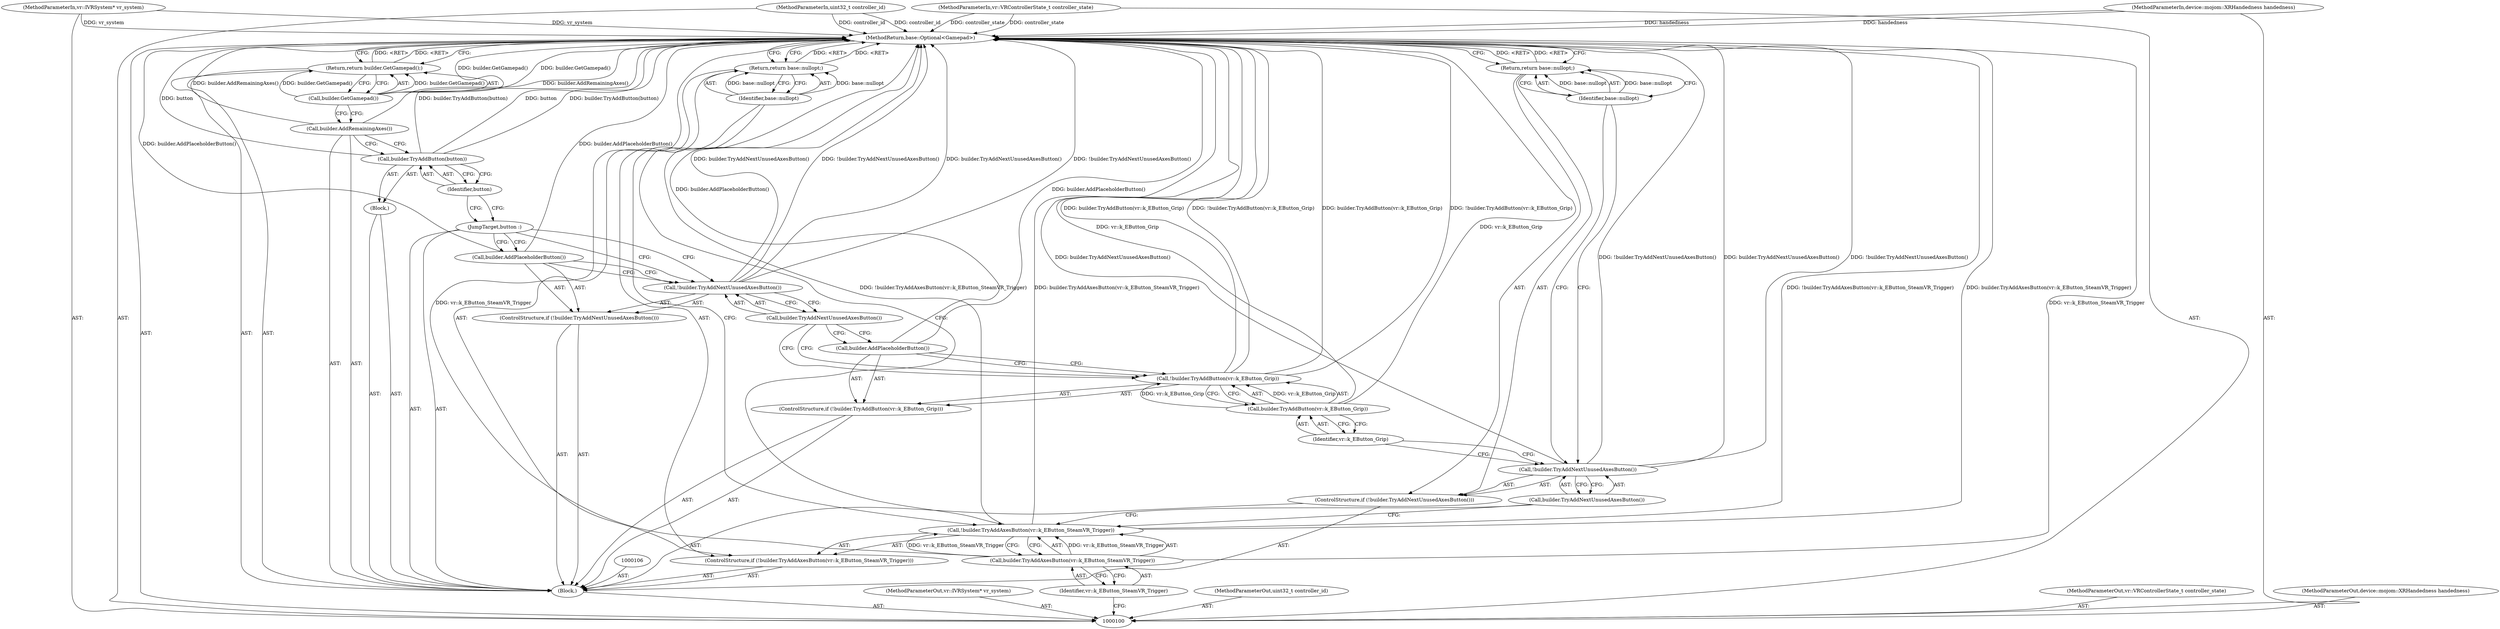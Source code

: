 digraph "1_Chrome_79708b391b2e91d63b5d009ec6202c7d7ededf93_2" {
"1000134" [label="(MethodReturn,base::Optional<Gamepad>)"];
"1000112" [label="(Identifier,base::nullopt)"];
"1000111" [label="(Return,return base::nullopt;)"];
"1000113" [label="(ControlStructure,if (!builder.TryAddNextUnusedAxesButton()))"];
"1000114" [label="(Call,!builder.TryAddNextUnusedAxesButton())"];
"1000115" [label="(Call,builder.TryAddNextUnusedAxesButton())"];
"1000117" [label="(Identifier,base::nullopt)"];
"1000116" [label="(Return,return base::nullopt;)"];
"1000118" [label="(ControlStructure,if (!builder.TryAddButton(vr::k_EButton_Grip)))"];
"1000121" [label="(Identifier,vr::k_EButton_Grip)"];
"1000119" [label="(Call,!builder.TryAddButton(vr::k_EButton_Grip))"];
"1000120" [label="(Call,builder.TryAddButton(vr::k_EButton_Grip))"];
"1000122" [label="(Call,builder.AddPlaceholderButton())"];
"1000123" [label="(ControlStructure,if (!builder.TryAddNextUnusedAxesButton()))"];
"1000124" [label="(Call,!builder.TryAddNextUnusedAxesButton())"];
"1000125" [label="(Call,builder.TryAddNextUnusedAxesButton())"];
"1000126" [label="(Call,builder.AddPlaceholderButton())"];
"1000101" [label="(MethodParameterIn,vr::IVRSystem* vr_system)"];
"1000168" [label="(MethodParameterOut,vr::IVRSystem* vr_system)"];
"1000127" [label="(JumpTarget,button :)"];
"1000128" [label="(Block,)"];
"1000130" [label="(Identifier,button)"];
"1000129" [label="(Call,builder.TryAddButton(button))"];
"1000131" [label="(Call,builder.AddRemainingAxes())"];
"1000133" [label="(Call,builder.GetGamepad())"];
"1000132" [label="(Return,return builder.GetGamepad();)"];
"1000102" [label="(MethodParameterIn,uint32_t controller_id)"];
"1000169" [label="(MethodParameterOut,uint32_t controller_id)"];
"1000103" [label="(MethodParameterIn,vr::VRControllerState_t controller_state)"];
"1000170" [label="(MethodParameterOut,vr::VRControllerState_t controller_state)"];
"1000104" [label="(MethodParameterIn,device::mojom::XRHandedness handedness)"];
"1000171" [label="(MethodParameterOut,device::mojom::XRHandedness handedness)"];
"1000105" [label="(Block,)"];
"1000107" [label="(ControlStructure,if (!builder.TryAddAxesButton(vr::k_EButton_SteamVR_Trigger)))"];
"1000110" [label="(Identifier,vr::k_EButton_SteamVR_Trigger)"];
"1000108" [label="(Call,!builder.TryAddAxesButton(vr::k_EButton_SteamVR_Trigger))"];
"1000109" [label="(Call,builder.TryAddAxesButton(vr::k_EButton_SteamVR_Trigger))"];
"1000134" -> "1000100"  [label="AST: "];
"1000134" -> "1000111"  [label="CFG: "];
"1000134" -> "1000116"  [label="CFG: "];
"1000134" -> "1000132"  [label="CFG: "];
"1000111" -> "1000134"  [label="DDG: <RET>"];
"1000124" -> "1000134"  [label="DDG: builder.TryAddNextUnusedAxesButton()"];
"1000124" -> "1000134"  [label="DDG: !builder.TryAddNextUnusedAxesButton()"];
"1000108" -> "1000134"  [label="DDG: !builder.TryAddAxesButton(vr::k_EButton_SteamVR_Trigger)"];
"1000108" -> "1000134"  [label="DDG: builder.TryAddAxesButton(vr::k_EButton_SteamVR_Trigger)"];
"1000104" -> "1000134"  [label="DDG: handedness"];
"1000114" -> "1000134"  [label="DDG: !builder.TryAddNextUnusedAxesButton()"];
"1000114" -> "1000134"  [label="DDG: builder.TryAddNextUnusedAxesButton()"];
"1000122" -> "1000134"  [label="DDG: builder.AddPlaceholderButton()"];
"1000119" -> "1000134"  [label="DDG: !builder.TryAddButton(vr::k_EButton_Grip)"];
"1000119" -> "1000134"  [label="DDG: builder.TryAddButton(vr::k_EButton_Grip)"];
"1000129" -> "1000134"  [label="DDG: button"];
"1000129" -> "1000134"  [label="DDG: builder.TryAddButton(button)"];
"1000126" -> "1000134"  [label="DDG: builder.AddPlaceholderButton()"];
"1000103" -> "1000134"  [label="DDG: controller_state"];
"1000120" -> "1000134"  [label="DDG: vr::k_EButton_Grip"];
"1000133" -> "1000134"  [label="DDG: builder.GetGamepad()"];
"1000102" -> "1000134"  [label="DDG: controller_id"];
"1000101" -> "1000134"  [label="DDG: vr_system"];
"1000109" -> "1000134"  [label="DDG: vr::k_EButton_SteamVR_Trigger"];
"1000131" -> "1000134"  [label="DDG: builder.AddRemainingAxes()"];
"1000116" -> "1000134"  [label="DDG: <RET>"];
"1000132" -> "1000134"  [label="DDG: <RET>"];
"1000112" -> "1000111"  [label="AST: "];
"1000112" -> "1000108"  [label="CFG: "];
"1000111" -> "1000112"  [label="CFG: "];
"1000112" -> "1000111"  [label="DDG: base::nullopt"];
"1000111" -> "1000107"  [label="AST: "];
"1000111" -> "1000112"  [label="CFG: "];
"1000112" -> "1000111"  [label="AST: "];
"1000134" -> "1000111"  [label="CFG: "];
"1000111" -> "1000134"  [label="DDG: <RET>"];
"1000112" -> "1000111"  [label="DDG: base::nullopt"];
"1000113" -> "1000105"  [label="AST: "];
"1000114" -> "1000113"  [label="AST: "];
"1000116" -> "1000113"  [label="AST: "];
"1000114" -> "1000113"  [label="AST: "];
"1000114" -> "1000115"  [label="CFG: "];
"1000115" -> "1000114"  [label="AST: "];
"1000117" -> "1000114"  [label="CFG: "];
"1000121" -> "1000114"  [label="CFG: "];
"1000114" -> "1000134"  [label="DDG: !builder.TryAddNextUnusedAxesButton()"];
"1000114" -> "1000134"  [label="DDG: builder.TryAddNextUnusedAxesButton()"];
"1000115" -> "1000114"  [label="AST: "];
"1000115" -> "1000108"  [label="CFG: "];
"1000114" -> "1000115"  [label="CFG: "];
"1000117" -> "1000116"  [label="AST: "];
"1000117" -> "1000114"  [label="CFG: "];
"1000116" -> "1000117"  [label="CFG: "];
"1000117" -> "1000116"  [label="DDG: base::nullopt"];
"1000116" -> "1000113"  [label="AST: "];
"1000116" -> "1000117"  [label="CFG: "];
"1000117" -> "1000116"  [label="AST: "];
"1000134" -> "1000116"  [label="CFG: "];
"1000116" -> "1000134"  [label="DDG: <RET>"];
"1000117" -> "1000116"  [label="DDG: base::nullopt"];
"1000118" -> "1000105"  [label="AST: "];
"1000119" -> "1000118"  [label="AST: "];
"1000122" -> "1000118"  [label="AST: "];
"1000121" -> "1000120"  [label="AST: "];
"1000121" -> "1000114"  [label="CFG: "];
"1000120" -> "1000121"  [label="CFG: "];
"1000119" -> "1000118"  [label="AST: "];
"1000119" -> "1000120"  [label="CFG: "];
"1000120" -> "1000119"  [label="AST: "];
"1000122" -> "1000119"  [label="CFG: "];
"1000125" -> "1000119"  [label="CFG: "];
"1000119" -> "1000134"  [label="DDG: !builder.TryAddButton(vr::k_EButton_Grip)"];
"1000119" -> "1000134"  [label="DDG: builder.TryAddButton(vr::k_EButton_Grip)"];
"1000120" -> "1000119"  [label="DDG: vr::k_EButton_Grip"];
"1000120" -> "1000119"  [label="AST: "];
"1000120" -> "1000121"  [label="CFG: "];
"1000121" -> "1000120"  [label="AST: "];
"1000119" -> "1000120"  [label="CFG: "];
"1000120" -> "1000134"  [label="DDG: vr::k_EButton_Grip"];
"1000120" -> "1000119"  [label="DDG: vr::k_EButton_Grip"];
"1000122" -> "1000118"  [label="AST: "];
"1000122" -> "1000119"  [label="CFG: "];
"1000125" -> "1000122"  [label="CFG: "];
"1000122" -> "1000134"  [label="DDG: builder.AddPlaceholderButton()"];
"1000123" -> "1000105"  [label="AST: "];
"1000124" -> "1000123"  [label="AST: "];
"1000126" -> "1000123"  [label="AST: "];
"1000124" -> "1000123"  [label="AST: "];
"1000124" -> "1000125"  [label="CFG: "];
"1000125" -> "1000124"  [label="AST: "];
"1000126" -> "1000124"  [label="CFG: "];
"1000127" -> "1000124"  [label="CFG: "];
"1000124" -> "1000134"  [label="DDG: builder.TryAddNextUnusedAxesButton()"];
"1000124" -> "1000134"  [label="DDG: !builder.TryAddNextUnusedAxesButton()"];
"1000125" -> "1000124"  [label="AST: "];
"1000125" -> "1000122"  [label="CFG: "];
"1000125" -> "1000119"  [label="CFG: "];
"1000124" -> "1000125"  [label="CFG: "];
"1000126" -> "1000123"  [label="AST: "];
"1000126" -> "1000124"  [label="CFG: "];
"1000127" -> "1000126"  [label="CFG: "];
"1000126" -> "1000134"  [label="DDG: builder.AddPlaceholderButton()"];
"1000101" -> "1000100"  [label="AST: "];
"1000101" -> "1000134"  [label="DDG: vr_system"];
"1000168" -> "1000100"  [label="AST: "];
"1000127" -> "1000105"  [label="AST: "];
"1000127" -> "1000126"  [label="CFG: "];
"1000127" -> "1000124"  [label="CFG: "];
"1000130" -> "1000127"  [label="CFG: "];
"1000128" -> "1000105"  [label="AST: "];
"1000129" -> "1000128"  [label="AST: "];
"1000130" -> "1000129"  [label="AST: "];
"1000130" -> "1000127"  [label="CFG: "];
"1000129" -> "1000130"  [label="CFG: "];
"1000129" -> "1000128"  [label="AST: "];
"1000129" -> "1000130"  [label="CFG: "];
"1000130" -> "1000129"  [label="AST: "];
"1000131" -> "1000129"  [label="CFG: "];
"1000129" -> "1000134"  [label="DDG: button"];
"1000129" -> "1000134"  [label="DDG: builder.TryAddButton(button)"];
"1000131" -> "1000105"  [label="AST: "];
"1000131" -> "1000129"  [label="CFG: "];
"1000133" -> "1000131"  [label="CFG: "];
"1000131" -> "1000134"  [label="DDG: builder.AddRemainingAxes()"];
"1000133" -> "1000132"  [label="AST: "];
"1000133" -> "1000131"  [label="CFG: "];
"1000132" -> "1000133"  [label="CFG: "];
"1000133" -> "1000134"  [label="DDG: builder.GetGamepad()"];
"1000133" -> "1000132"  [label="DDG: builder.GetGamepad()"];
"1000132" -> "1000105"  [label="AST: "];
"1000132" -> "1000133"  [label="CFG: "];
"1000133" -> "1000132"  [label="AST: "];
"1000134" -> "1000132"  [label="CFG: "];
"1000132" -> "1000134"  [label="DDG: <RET>"];
"1000133" -> "1000132"  [label="DDG: builder.GetGamepad()"];
"1000102" -> "1000100"  [label="AST: "];
"1000102" -> "1000134"  [label="DDG: controller_id"];
"1000169" -> "1000100"  [label="AST: "];
"1000103" -> "1000100"  [label="AST: "];
"1000103" -> "1000134"  [label="DDG: controller_state"];
"1000170" -> "1000100"  [label="AST: "];
"1000104" -> "1000100"  [label="AST: "];
"1000104" -> "1000134"  [label="DDG: handedness"];
"1000171" -> "1000100"  [label="AST: "];
"1000105" -> "1000100"  [label="AST: "];
"1000106" -> "1000105"  [label="AST: "];
"1000107" -> "1000105"  [label="AST: "];
"1000113" -> "1000105"  [label="AST: "];
"1000118" -> "1000105"  [label="AST: "];
"1000123" -> "1000105"  [label="AST: "];
"1000127" -> "1000105"  [label="AST: "];
"1000128" -> "1000105"  [label="AST: "];
"1000131" -> "1000105"  [label="AST: "];
"1000132" -> "1000105"  [label="AST: "];
"1000107" -> "1000105"  [label="AST: "];
"1000108" -> "1000107"  [label="AST: "];
"1000111" -> "1000107"  [label="AST: "];
"1000110" -> "1000109"  [label="AST: "];
"1000110" -> "1000100"  [label="CFG: "];
"1000109" -> "1000110"  [label="CFG: "];
"1000108" -> "1000107"  [label="AST: "];
"1000108" -> "1000109"  [label="CFG: "];
"1000109" -> "1000108"  [label="AST: "];
"1000112" -> "1000108"  [label="CFG: "];
"1000115" -> "1000108"  [label="CFG: "];
"1000108" -> "1000134"  [label="DDG: !builder.TryAddAxesButton(vr::k_EButton_SteamVR_Trigger)"];
"1000108" -> "1000134"  [label="DDG: builder.TryAddAxesButton(vr::k_EButton_SteamVR_Trigger)"];
"1000109" -> "1000108"  [label="DDG: vr::k_EButton_SteamVR_Trigger"];
"1000109" -> "1000108"  [label="AST: "];
"1000109" -> "1000110"  [label="CFG: "];
"1000110" -> "1000109"  [label="AST: "];
"1000108" -> "1000109"  [label="CFG: "];
"1000109" -> "1000134"  [label="DDG: vr::k_EButton_SteamVR_Trigger"];
"1000109" -> "1000108"  [label="DDG: vr::k_EButton_SteamVR_Trigger"];
}
